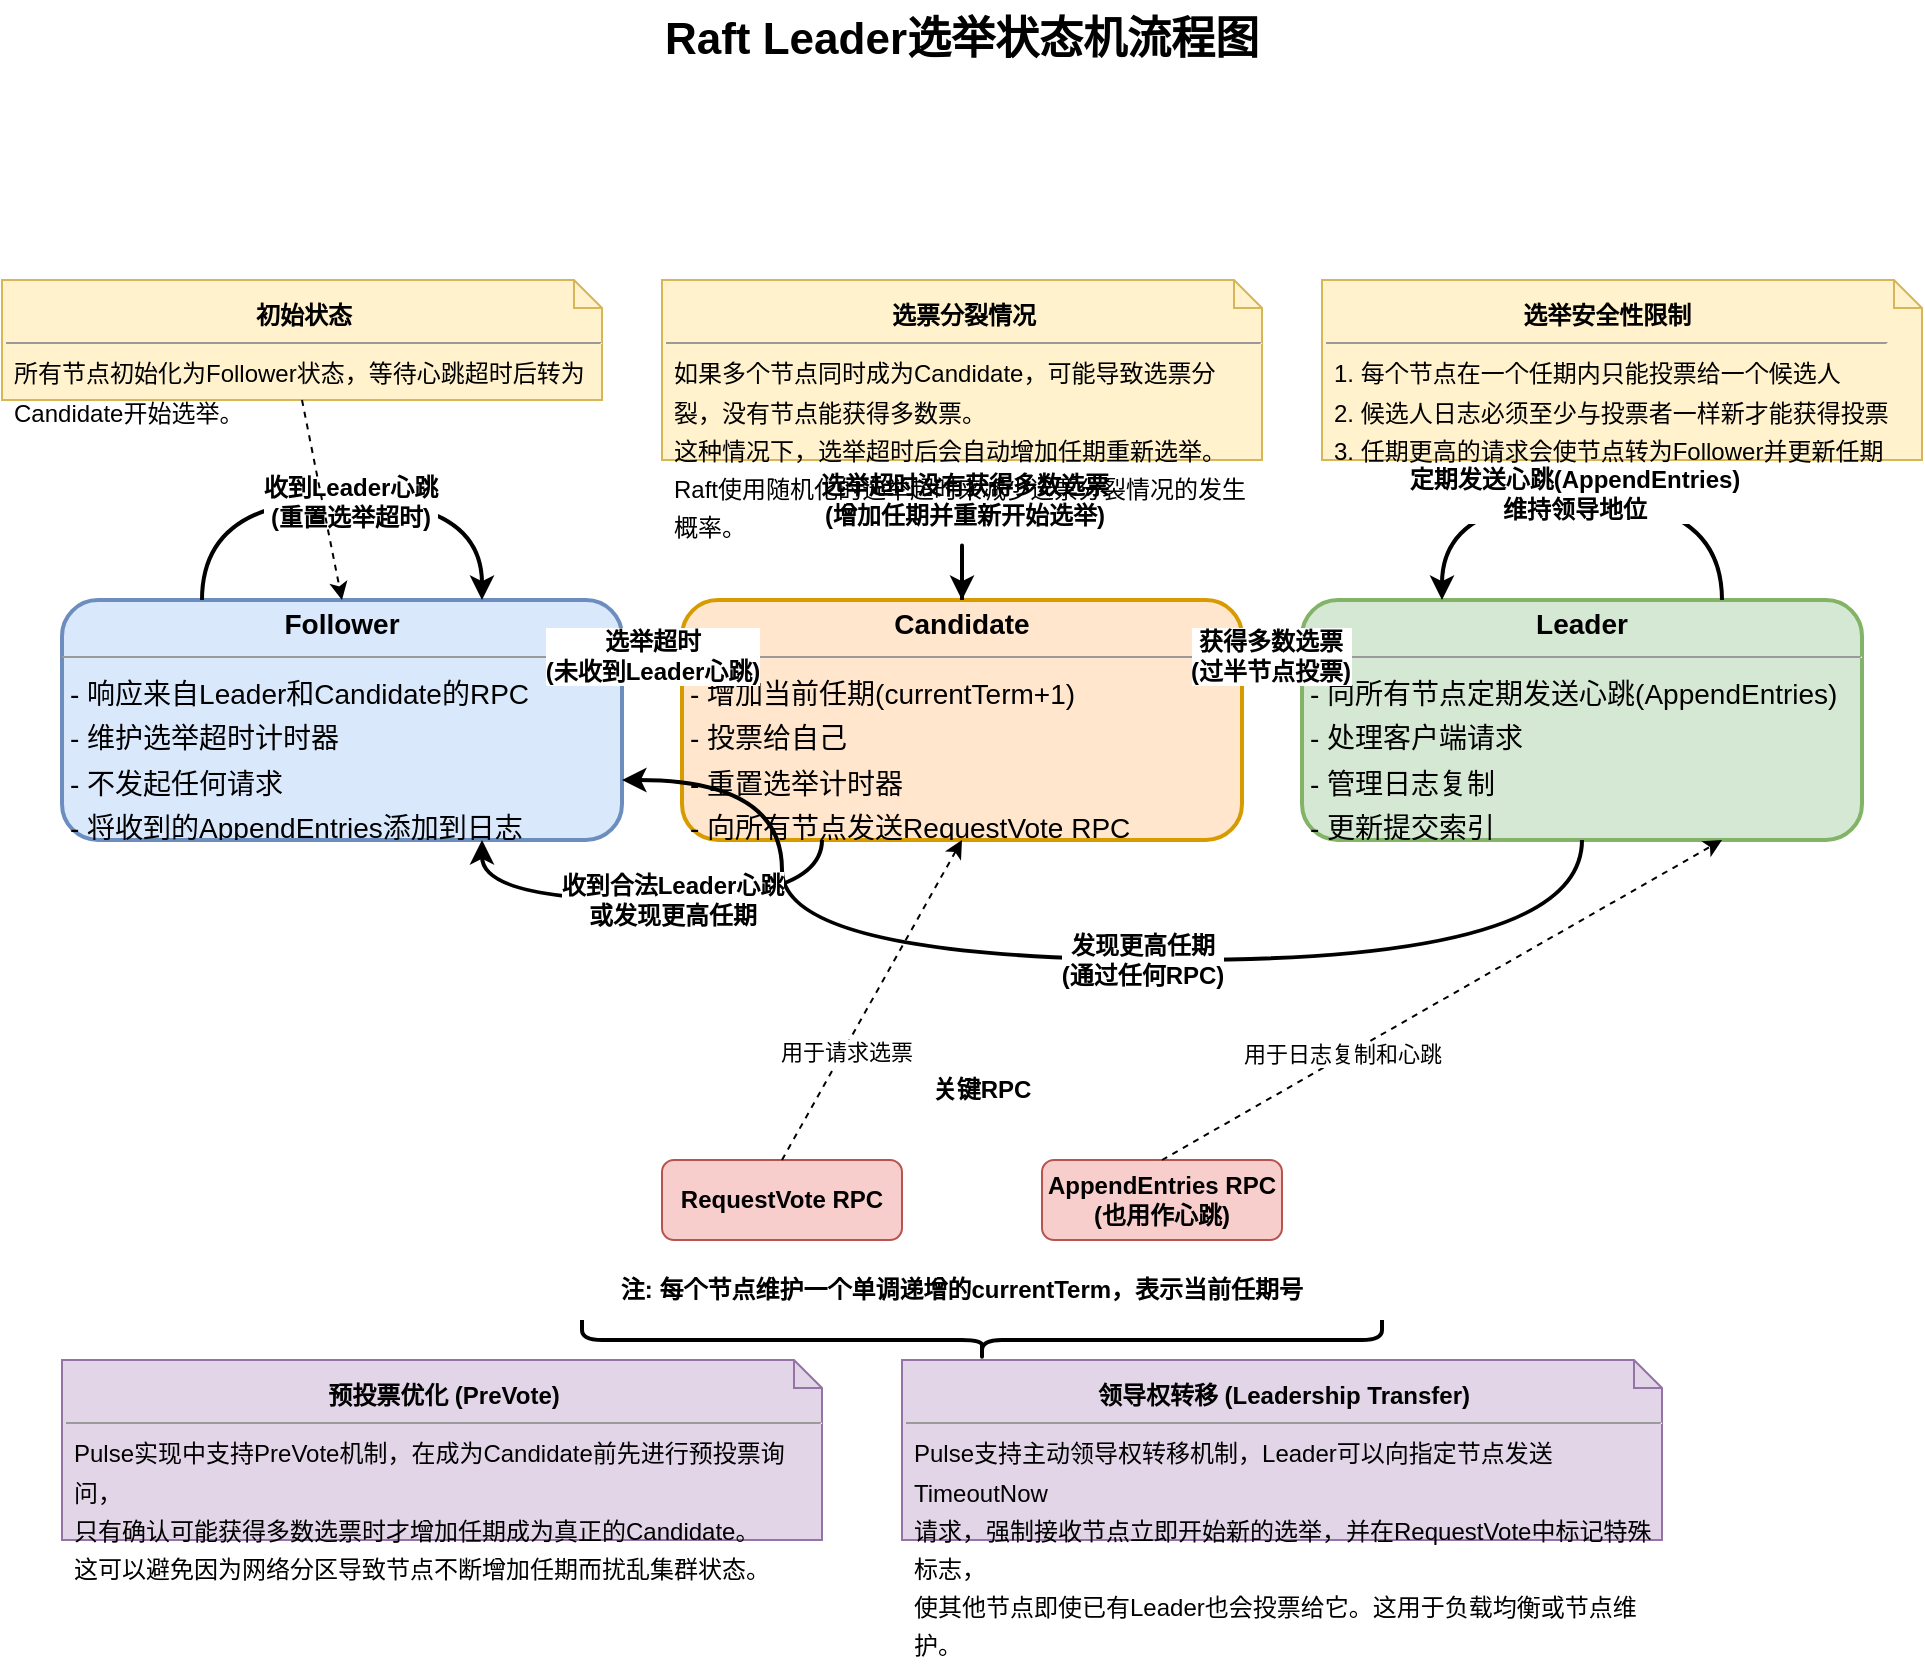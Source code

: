 <mxfile version="26.2.14">
  <diagram name="Raft Leader选举状态机流程图" id="LkDxuzX8ql3CEM-Iv__S">
    <mxGraphModel dx="1762" dy="1051" grid="1" gridSize="10" guides="1" tooltips="1" connect="1" arrows="1" fold="1" page="1" pageScale="1" pageWidth="850" pageHeight="1100" math="0" shadow="0">
      <root>
        <mxCell id="0" />
        <mxCell id="1" parent="0" />
        <mxCell id="Wd-uXgH5f4dMM6CjHKqw-1" value="&lt;font style=&quot;font-size: 22px;&quot;&gt;&lt;b&gt;Raft Leader选举状态机流程图&lt;/b&gt;&lt;/font&gt;" style="text;html=1;strokeColor=none;fillColor=none;align=center;verticalAlign=middle;whiteSpace=wrap;rounded=0;" vertex="1" parent="1">
          <mxGeometry x="250" y="20" width="600" height="40" as="geometry" />
        </mxCell>
        <mxCell id="Wd-uXgH5f4dMM6CjHKqw-2" value="&lt;p style=&quot;margin:0px;margin-top:4px;text-align:center;&quot;&gt;&lt;b&gt;Follower&lt;/b&gt;&lt;/p&gt;&lt;hr size=&quot;1&quot;&gt;&lt;p style=&quot;margin:0 0 0 4px;line-height:1.6;&quot;&gt;- 响应来自Leader和Candidate的RPC&lt;br&gt;- 维护选举超时计时器&lt;br&gt;- 不发起任何请求&lt;br&gt;- 将收到的AppendEntries添加到日志&lt;/p&gt;" style="verticalAlign=top;align=left;overflow=fill;fontSize=14;fontFamily=Helvetica;html=1;rounded=1;shadow=0;comic=0;labelBackgroundColor=none;strokeWidth=2;fillColor=#dae8fc;strokeColor=#6c8ebf;" vertex="1" parent="1">
          <mxGeometry x="100" y="320" width="280" height="120" as="geometry" />
        </mxCell>
        <mxCell id="Wd-uXgH5f4dMM6CjHKqw-3" value="&lt;p style=&quot;margin:0px;margin-top:4px;text-align:center;&quot;&gt;&lt;b&gt;Candidate&lt;/b&gt;&lt;/p&gt;&lt;hr size=&quot;1&quot;&gt;&lt;p style=&quot;margin:0 0 0 4px;line-height:1.6;&quot;&gt;- 增加当前任期(currentTerm+1)&lt;br&gt;- 投票给自己&lt;br&gt;- 重置选举计时器&lt;br&gt;- 向所有节点发送RequestVote RPC&lt;br&gt;- 收集选票&lt;/p&gt;" style="verticalAlign=top;align=left;overflow=fill;fontSize=14;fontFamily=Helvetica;html=1;rounded=1;shadow=0;comic=0;labelBackgroundColor=none;strokeWidth=2;fillColor=#ffe6cc;strokeColor=#d79b00;" vertex="1" parent="1">
          <mxGeometry x="410" y="320" width="280" height="120" as="geometry" />
        </mxCell>
        <mxCell id="Wd-uXgH5f4dMM6CjHKqw-4" value="&lt;p style=&quot;margin:0px;margin-top:4px;text-align:center;&quot;&gt;&lt;b&gt;Leader&lt;/b&gt;&lt;/p&gt;&lt;hr size=&quot;1&quot;&gt;&lt;p style=&quot;margin:0 0 0 4px;line-height:1.6;&quot;&gt;- 向所有节点定期发送心跳(AppendEntries)&lt;br&gt;- 处理客户端请求&lt;br&gt;- 管理日志复制&lt;br&gt;- 更新提交索引&lt;br&gt;- 维护租约超时&lt;/p&gt;" style="verticalAlign=top;align=left;overflow=fill;fontSize=14;fontFamily=Helvetica;html=1;rounded=1;shadow=0;comic=0;labelBackgroundColor=none;strokeWidth=2;fillColor=#d5e8d4;strokeColor=#82b366;" vertex="1" parent="1">
          <mxGeometry x="720" y="320" width="280" height="120" as="geometry" />
        </mxCell>
        <mxCell id="Wd-uXgH5f4dMM6CjHKqw-5" value="" style="endArrow=classic;html=1;rounded=0;exitX=1;exitY=0.25;exitDx=0;exitDy=0;entryX=0;entryY=0.25;entryDx=0;entryDy=0;strokeWidth=2;" edge="1" parent="1" source="Wd-uXgH5f4dMM6CjHKqw-2" target="Wd-uXgH5f4dMM6CjHKqw-3">
          <mxGeometry width="50" height="50" relative="1" as="geometry">
            <mxPoint x="520" y="410" as="sourcePoint" />
            <mxPoint x="570" y="360" as="targetPoint" />
          </mxGeometry>
        </mxCell>
        <mxCell id="Wd-uXgH5f4dMM6CjHKqw-6" value="选举超时&#xa;(未收到Leader心跳)" style="edgeLabel;html=1;align=center;verticalAlign=middle;resizable=0;points=[];fontSize=12;fontStyle=1;labelBackgroundColor=#FFFFFF;" vertex="1" connectable="0" parent="Wd-uXgH5f4dMM6CjHKqw-5">
          <mxGeometry x="-0.018" y="2" relative="1" as="geometry">
            <mxPoint as="offset" />
          </mxGeometry>
        </mxCell>
        <mxCell id="Wd-uXgH5f4dMM6CjHKqw-7" value="" style="endArrow=classic;html=1;rounded=0;exitX=1;exitY=0.25;exitDx=0;exitDy=0;entryX=0;entryY=0.25;entryDx=0;entryDy=0;strokeWidth=2;" edge="1" parent="1" source="Wd-uXgH5f4dMM6CjHKqw-3" target="Wd-uXgH5f4dMM6CjHKqw-4">
          <mxGeometry width="50" height="50" relative="1" as="geometry">
            <mxPoint x="520" y="410" as="sourcePoint" />
            <mxPoint x="570" y="360" as="targetPoint" />
          </mxGeometry>
        </mxCell>
        <mxCell id="Wd-uXgH5f4dMM6CjHKqw-8" value="获得多数选票&#xa;(过半节点投票)" style="edgeLabel;html=1;align=center;verticalAlign=middle;resizable=0;points=[];fontSize=12;fontStyle=1;labelBackgroundColor=#FFFFFF;" vertex="1" connectable="0" parent="Wd-uXgH5f4dMM6CjHKqw-7">
          <mxGeometry x="-0.057" y="2" relative="1" as="geometry">
            <mxPoint as="offset" />
          </mxGeometry>
        </mxCell>
        <mxCell id="Wd-uXgH5f4dMM6CjHKqw-9" value="" style="endArrow=classic;html=1;rounded=0;exitX=0.5;exitY=1;exitDx=0;exitDy=0;entryX=1;entryY=0.75;entryDx=0;entryDy=0;strokeWidth=2;edgeStyle=orthogonalEdgeStyle;curved=1;" edge="1" parent="1" source="Wd-uXgH5f4dMM6CjHKqw-4" target="Wd-uXgH5f4dMM6CjHKqw-2">
          <mxGeometry width="50" height="50" relative="1" as="geometry">
            <mxPoint x="520" y="410" as="sourcePoint" />
            <mxPoint x="570" y="360" as="targetPoint" />
            <Array as="points">
              <mxPoint x="860" y="500" />
              <mxPoint x="460" y="500" />
              <mxPoint x="460" y="410" />
            </Array>
          </mxGeometry>
        </mxCell>
        <mxCell id="Wd-uXgH5f4dMM6CjHKqw-10" value="发现更高任期&#xa;(通过任何RPC)" style="edgeLabel;html=1;align=center;verticalAlign=middle;resizable=0;points=[];fontSize=12;fontStyle=1;labelBackgroundColor=#FFFFFF;" vertex="1" connectable="0" parent="Wd-uXgH5f4dMM6CjHKqw-9">
          <mxGeometry x="0.07" y="-3" relative="1" as="geometry">
            <mxPoint x="57" y="3" as="offset" />
          </mxGeometry>
        </mxCell>
        <mxCell id="Wd-uXgH5f4dMM6CjHKqw-11" value="" style="endArrow=classic;html=1;rounded=0;exitX=0.25;exitY=1;exitDx=0;exitDy=0;entryX=0.75;entryY=1;entryDx=0;entryDy=0;strokeWidth=2;edgeStyle=orthogonalEdgeStyle;curved=1;" edge="1" parent="1" source="Wd-uXgH5f4dMM6CjHKqw-3" target="Wd-uXgH5f4dMM6CjHKqw-2">
          <mxGeometry width="50" height="50" relative="1" as="geometry">
            <mxPoint x="520" y="410" as="sourcePoint" />
            <mxPoint x="570" y="360" as="targetPoint" />
            <Array as="points">
              <mxPoint x="480" y="470" />
              <mxPoint x="310" y="470" />
            </Array>
          </mxGeometry>
        </mxCell>
        <mxCell id="Wd-uXgH5f4dMM6CjHKqw-12" value="收到合法Leader心跳&#xa;或发现更高任期" style="edgeLabel;html=1;align=center;verticalAlign=middle;resizable=0;points=[];fontSize=12;fontStyle=1;labelBackgroundColor=#FFFFFF;" vertex="1" connectable="0" parent="Wd-uXgH5f4dMM6CjHKqw-11">
          <mxGeometry x="0.123" y="-1" relative="1" as="geometry">
            <mxPoint x="24" y="1" as="offset" />
          </mxGeometry>
        </mxCell>
        <mxCell id="Wd-uXgH5f4dMM6CjHKqw-13" value="" style="endArrow=classic;html=1;rounded=0;exitX=0.5;exitY=0;exitDx=0;exitDy=0;entryX=0.5;entryY=0;entryDx=0;entryDy=0;strokeWidth=2;edgeStyle=orthogonalEdgeStyle;curved=1;" edge="1" parent="1" source="Wd-uXgH5f4dMM6CjHKqw-3" target="Wd-uXgH5f4dMM6CjHKqw-3">
          <mxGeometry width="50" height="50" relative="1" as="geometry">
            <mxPoint x="520" y="410" as="sourcePoint" />
            <mxPoint x="570" y="360" as="targetPoint" />
            <Array as="points">
              <mxPoint x="550" y="270" />
              <mxPoint x="550" y="270" />
            </Array>
          </mxGeometry>
        </mxCell>
        <mxCell id="Wd-uXgH5f4dMM6CjHKqw-14" value="选举超时没有获得多数选票&#xa;(增加任期并重新开始选举)" style="edgeLabel;html=1;align=center;verticalAlign=middle;resizable=0;points=[];fontSize=12;fontStyle=1;labelBackgroundColor=#FFFFFF;" vertex="1" connectable="0" parent="Wd-uXgH5f4dMM6CjHKqw-13">
          <mxGeometry x="-0.011" y="-1" relative="1" as="geometry">
            <mxPoint y="-1" as="offset" />
          </mxGeometry>
        </mxCell>
        <mxCell id="Wd-uXgH5f4dMM6CjHKqw-15" value="" style="endArrow=classic;html=1;rounded=0;exitX=0.75;exitY=0;exitDx=0;exitDy=0;entryX=0.25;entryY=0;entryDx=0;entryDy=0;strokeWidth=2;edgeStyle=orthogonalEdgeStyle;curved=1;" edge="1" parent="1" source="Wd-uXgH5f4dMM6CjHKqw-4" target="Wd-uXgH5f4dMM6CjHKqw-4">
          <mxGeometry width="50" height="50" relative="1" as="geometry">
            <mxPoint x="520" y="410" as="sourcePoint" />
            <mxPoint x="570" y="360" as="targetPoint" />
            <Array as="points">
              <mxPoint x="930" y="270" />
              <mxPoint x="790" y="270" />
            </Array>
          </mxGeometry>
        </mxCell>
        <mxCell id="Wd-uXgH5f4dMM6CjHKqw-16" value="定期发送心跳(AppendEntries)&#xa;维持领导地位" style="edgeLabel;html=1;align=center;verticalAlign=middle;resizable=0;points=[];fontSize=12;fontStyle=1;labelBackgroundColor=#FFFFFF;" vertex="1" connectable="0" parent="Wd-uXgH5f4dMM6CjHKqw-15">
          <mxGeometry x="0.036" y="-3" relative="1" as="geometry">
            <mxPoint as="offset" />
          </mxGeometry>
        </mxCell>
        <mxCell id="Wd-uXgH5f4dMM6CjHKqw-17" value="" style="endArrow=classic;html=1;rounded=0;exitX=0.25;exitY=0;exitDx=0;exitDy=0;entryX=0.75;entryY=0;entryDx=0;entryDy=0;strokeWidth=2;edgeStyle=orthogonalEdgeStyle;curved=1;" edge="1" parent="1" source="Wd-uXgH5f4dMM6CjHKqw-2" target="Wd-uXgH5f4dMM6CjHKqw-2">
          <mxGeometry width="50" height="50" relative="1" as="geometry">
            <mxPoint x="520" y="410" as="sourcePoint" />
            <mxPoint x="570" y="360" as="targetPoint" />
            <Array as="points">
              <mxPoint x="170" y="270" />
              <mxPoint x="310" y="270" />
            </Array>
          </mxGeometry>
        </mxCell>
        <mxCell id="Wd-uXgH5f4dMM6CjHKqw-18" value="收到Leader心跳&#xa;(重置选举超时)" style="edgeLabel;html=1;align=center;verticalAlign=middle;resizable=0;points=[];fontSize=12;fontStyle=1;labelBackgroundColor=#FFFFFF;" vertex="1" connectable="0" parent="Wd-uXgH5f4dMM6CjHKqw-17">
          <mxGeometry x="0.029" y="-1" relative="1" as="geometry">
            <mxPoint as="offset" />
          </mxGeometry>
        </mxCell>
        <mxCell id="Wd-uXgH5f4dMM6CjHKqw-19" value="RequestVote RPC" style="rounded=1;whiteSpace=wrap;html=1;fillColor=#f8cecc;strokeColor=#b85450;fontSize=12;fontStyle=1" vertex="1" parent="1">
          <mxGeometry x="400" y="600" width="120" height="40" as="geometry" />
        </mxCell>
        <mxCell id="Wd-uXgH5f4dMM6CjHKqw-20" value="AppendEntries RPC&#xa;(也用作心跳)" style="rounded=1;whiteSpace=wrap;html=1;fillColor=#f8cecc;strokeColor=#b85450;fontSize=12;fontStyle=1" vertex="1" parent="1">
          <mxGeometry x="590" y="600" width="120" height="40" as="geometry" />
        </mxCell>
        <mxCell id="Wd-uXgH5f4dMM6CjHKqw-21" value="" style="endArrow=classic;html=1;rounded=0;exitX=0.5;exitY=0;exitDx=0;exitDy=0;strokeWidth=1;dashed=1;entryX=0.5;entryY=1;entryDx=0;entryDy=0;" edge="1" parent="1" source="Wd-uXgH5f4dMM6CjHKqw-19" target="Wd-uXgH5f4dMM6CjHKqw-3">
          <mxGeometry width="50" height="50" relative="1" as="geometry">
            <mxPoint x="520" y="410" as="sourcePoint" />
            <mxPoint x="570" y="360" as="targetPoint" />
          </mxGeometry>
        </mxCell>
        <mxCell id="Wd-uXgH5f4dMM6CjHKqw-22" value="用于请求选票" style="edgeLabel;html=1;align=center;verticalAlign=middle;resizable=0;points=[];fontSize=11;fontStyle=0;labelBackgroundColor=#FFFFFF;" vertex="1" connectable="0" parent="Wd-uXgH5f4dMM6CjHKqw-21">
          <mxGeometry x="-0.311" y="-1" relative="1" as="geometry">
            <mxPoint as="offset" />
          </mxGeometry>
        </mxCell>
        <mxCell id="Wd-uXgH5f4dMM6CjHKqw-23" value="" style="endArrow=classic;html=1;rounded=0;exitX=0.5;exitY=0;exitDx=0;exitDy=0;strokeWidth=1;dashed=1;entryX=0.75;entryY=1;entryDx=0;entryDy=0;" edge="1" parent="1" source="Wd-uXgH5f4dMM6CjHKqw-20" target="Wd-uXgH5f4dMM6CjHKqw-4">
          <mxGeometry width="50" height="50" relative="1" as="geometry">
            <mxPoint x="520" y="410" as="sourcePoint" />
            <mxPoint x="570" y="360" as="targetPoint" />
          </mxGeometry>
        </mxCell>
        <mxCell id="Wd-uXgH5f4dMM6CjHKqw-24" value="用于日志复制和心跳" style="edgeLabel;html=1;align=center;verticalAlign=middle;resizable=0;points=[];fontSize=11;fontStyle=0;labelBackgroundColor=#FFFFFF;" vertex="1" connectable="0" parent="Wd-uXgH5f4dMM6CjHKqw-23">
          <mxGeometry x="-0.351" y="1" relative="1" as="geometry">
            <mxPoint y="-1" as="offset" />
          </mxGeometry>
        </mxCell>
        <mxCell id="Wd-uXgH5f4dMM6CjHKqw-25" value="&lt;p style=&quot;margin:0px;margin-top:4px;text-align:center;&quot;&gt;&lt;b&gt;选票分裂情况&lt;/b&gt;&lt;/p&gt;&lt;hr size=&quot;1&quot;&gt;&lt;p style=&quot;margin:0 0 0 4px;line-height:1.6;&quot;&gt;如果多个节点同时成为Candidate，可能导致选票分裂，没有节点能获得多数票。&lt;br&gt;这种情况下，选举超时后会自动增加任期重新选举。&lt;br&gt;Raft使用随机化的选举超时来减少选票分裂情况的发生概率。&lt;/p&gt;" style="shape=note;whiteSpace=wrap;html=1;size=14;verticalAlign=top;align=left;fontSize=12;fontFamily=Helvetica;fillColor=#fff2cc;strokeColor=#d6b656;" vertex="1" parent="1">
          <mxGeometry x="400" y="160" width="300" height="90" as="geometry" />
        </mxCell>
        <mxCell id="Wd-uXgH5f4dMM6CjHKqw-26" value="&lt;p style=&quot;margin:0px;margin-top:4px;text-align:center;&quot;&gt;&lt;b&gt;选举安全性限制&lt;/b&gt;&lt;/p&gt;&lt;hr size=&quot;1&quot;&gt;&lt;p style=&quot;margin:0 0 0 4px;line-height:1.6;&quot;&gt;1. 每个节点在一个任期内只能投票给一个候选人&lt;br&gt;2. 候选人日志必须至少与投票者一样新才能获得投票&lt;br&gt;3. 任期更高的请求会使节点转为Follower并更新任期&lt;/p&gt;" style="shape=note;whiteSpace=wrap;html=1;size=14;verticalAlign=top;align=left;fontSize=12;fontFamily=Helvetica;fillColor=#fff2cc;strokeColor=#d6b656;" vertex="1" parent="1">
          <mxGeometry x="730" y="160" width="300" height="90" as="geometry" />
        </mxCell>
        <mxCell id="Wd-uXgH5f4dMM6CjHKqw-27" value="&lt;p style=&quot;margin:0px;margin-top:4px;text-align:center;&quot;&gt;&lt;b&gt;初始状态&lt;/b&gt;&lt;/p&gt;&lt;hr size=&quot;1&quot;&gt;&lt;p style=&quot;margin:0 0 0 4px;line-height:1.6;&quot;&gt;所有节点初始化为Follower状态，等待心跳超时后转为Candidate开始选举。&lt;/p&gt;" style="shape=note;whiteSpace=wrap;html=1;size=14;verticalAlign=top;align=left;fontSize=12;fontFamily=Helvetica;fillColor=#fff2cc;strokeColor=#d6b656;" vertex="1" parent="1">
          <mxGeometry x="70" y="160" width="300" height="60" as="geometry" />
        </mxCell>
        <mxCell id="Wd-uXgH5f4dMM6CjHKqw-28" value="" style="endArrow=classic;html=1;rounded=0;exitX=0.5;exitY=1;exitDx=0;exitDy=0;exitPerimeter=0;entryX=0.5;entryY=0;entryDx=0;entryDy=0;dashed=1;" edge="1" parent="1" source="Wd-uXgH5f4dMM6CjHKqw-27" target="Wd-uXgH5f4dMM6CjHKqw-2">
          <mxGeometry width="50" height="50" relative="1" as="geometry">
            <mxPoint x="520" y="410" as="sourcePoint" />
            <mxPoint x="570" y="360" as="targetPoint" />
          </mxGeometry>
        </mxCell>
        <mxCell id="Wd-uXgH5f4dMM6CjHKqw-29" value="" style="shape=curlyBracket;whiteSpace=wrap;html=1;rounded=1;flipH=1;fontSize=12;rotation=90;strokeWidth=2;" vertex="1" parent="1">
          <mxGeometry x="550" y="490" width="20" height="400" as="geometry" />
        </mxCell>
        <mxCell id="Wd-uXgH5f4dMM6CjHKqw-30" value="&lt;b&gt;关键RPC&lt;/b&gt;" style="text;html=1;strokeColor=none;fillColor=none;align=center;verticalAlign=middle;whiteSpace=wrap;rounded=0;fontSize=12;" vertex="1" parent="1">
          <mxGeometry x="530" y="550" width="60" height="30" as="geometry" />
        </mxCell>
        <mxCell id="Wd-uXgH5f4dMM6CjHKqw-31" value="&lt;b&gt;注: 每个节点维护一个单调递增的currentTerm，表示当前任期号&lt;/b&gt;" style="text;html=1;strokeColor=none;fillColor=none;align=center;verticalAlign=middle;whiteSpace=wrap;rounded=0;fontSize=12;" vertex="1" parent="1">
          <mxGeometry x="350" y="650" width="400" height="30" as="geometry" />
        </mxCell>
        <mxCell id="Wd-uXgH5f4dMM6CjHKqw-32" value="&lt;p style=&quot;margin:0px;margin-top:4px;text-align:center;&quot;&gt;&lt;b&gt;预投票优化 (PreVote)&lt;/b&gt;&lt;/p&gt;&lt;hr size=&quot;1&quot;&gt;&lt;p style=&quot;margin:0 0 0 4px;line-height:1.6;&quot;&gt;Pulse实现中支持PreVote机制，在成为Candidate前先进行预投票询问，&lt;br&gt;只有确认可能获得多数选票时才增加任期成为真正的Candidate。&lt;br&gt;这可以避免因为网络分区导致节点不断增加任期而扰乱集群状态。&lt;/p&gt;" style="shape=note;whiteSpace=wrap;html=1;size=14;verticalAlign=top;align=left;fontSize=12;fontFamily=Helvetica;fillColor=#e1d5e7;strokeColor=#9673a6;" vertex="1" parent="1">
          <mxGeometry x="100" y="700" width="380" height="90" as="geometry" />
        </mxCell>
        <mxCell id="Wd-uXgH5f4dMM6CjHKqw-33" value="&lt;p style=&quot;margin:0px;margin-top:4px;text-align:center;&quot;&gt;&lt;b&gt;领导权转移 (Leadership Transfer)&lt;/b&gt;&lt;/p&gt;&lt;hr size=&quot;1&quot;&gt;&lt;p style=&quot;margin:0 0 0 4px;line-height:1.6;&quot;&gt;Pulse支持主动领导权转移机制，Leader可以向指定节点发送TimeoutNow&lt;br&gt;请求，强制接收节点立即开始新的选举，并在RequestVote中标记特殊标志，&lt;br&gt;使其他节点即使已有Leader也会投票给它。这用于负载均衡或节点维护。&lt;/p&gt;" style="shape=note;whiteSpace=wrap;html=1;size=14;verticalAlign=top;align=left;fontSize=12;fontFamily=Helvetica;fillColor=#e1d5e7;strokeColor=#9673a6;" vertex="1" parent="1">
          <mxGeometry x="520" y="700" width="380" height="90" as="geometry" />
        </mxCell>
      </root>
    </mxGraphModel>
  </diagram>
</mxfile>
